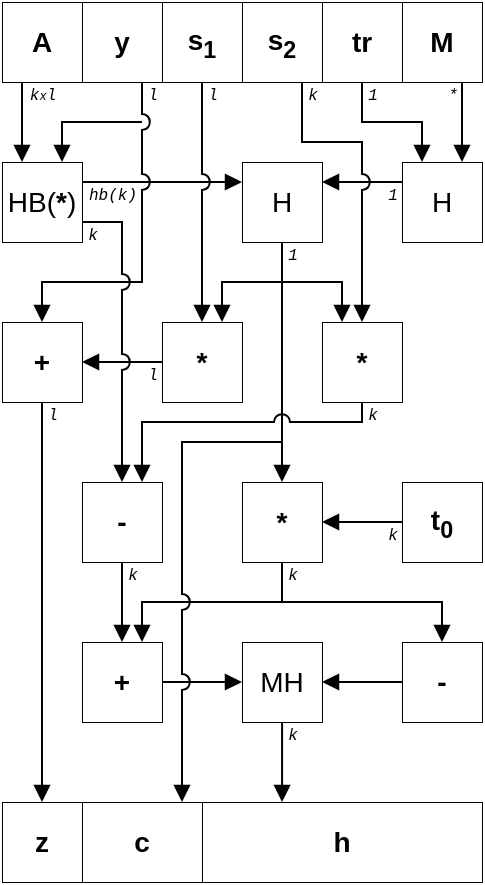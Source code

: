 <mxfile version="20.3.0" type="device"><diagram id="kgpKYQtTHZ0yAKxKKP6v" name="Page-1"><mxGraphModel dx="677" dy="431" grid="1" gridSize="10" guides="1" tooltips="1" connect="1" arrows="1" fold="1" page="1" pageScale="1" pageWidth="850" pageHeight="1100" math="0" shadow="0"><root><mxCell id="0"/><mxCell id="1" parent="0"/><mxCell id="dFb1fOfkgWLa8ki5pc7w-33" style="edgeStyle=orthogonalEdgeStyle;rounded=0;jumpStyle=arc;jumpSize=8;orthogonalLoop=1;jettySize=auto;html=1;entryX=0.5;entryY=0;entryDx=0;entryDy=0;endArrow=block;endFill=1;" parent="1" source="dFb1fOfkgWLa8ki5pc7w-8" target="dFb1fOfkgWLa8ki5pc7w-32" edge="1"><mxGeometry relative="1" as="geometry"/></mxCell><mxCell id="9cmA0hQNFxoOdOFhQ6iF-42" style="edgeStyle=orthogonalEdgeStyle;rounded=0;jumpStyle=arc;jumpSize=10;orthogonalLoop=1;jettySize=auto;html=1;entryX=0.25;entryY=0;entryDx=0;entryDy=0;fontSize=6;startArrow=none;startFill=0;endArrow=block;endFill=1;exitX=0.25;exitY=1;exitDx=0;exitDy=0;" parent="1" source="3KpETBeqzy1ZQJSmCBxF-336" target="GimO8Tfs8xw4bccf_avH-1" edge="1"><mxGeometry relative="1" as="geometry"><Array as="points"><mxPoint x="330" y="320"/></Array><mxPoint x="190" y="310" as="sourcePoint"/></mxGeometry></mxCell><mxCell id="3KpETBeqzy1ZQJSmCBxF-336" value="&lt;b&gt;A&lt;/b&gt;" style="rounded=0;whiteSpace=wrap;html=1;strokeWidth=0.5;fontFamily=Helvetica;fontSize=14;fillColor=default;" parent="1" vertex="1"><mxGeometry x="320" y="240" width="40" height="40" as="geometry"/></mxCell><mxCell id="3KpETBeqzy1ZQJSmCBxF-337" value="&lt;b&gt;y&lt;/b&gt;" style="rounded=0;whiteSpace=wrap;html=1;strokeWidth=0.5;fontFamily=Helvetica;fontSize=14;fillColor=default;" parent="1" vertex="1"><mxGeometry x="360" y="240" width="40" height="40" as="geometry"/></mxCell><mxCell id="3KpETBeqzy1ZQJSmCBxF-338" value="&lt;b&gt;s&lt;sub&gt;1&lt;/sub&gt;&lt;/b&gt;" style="rounded=0;whiteSpace=wrap;html=1;strokeWidth=0.5;fontFamily=Helvetica;fontSize=14;fillColor=default;" parent="1" vertex="1"><mxGeometry x="400" y="240" width="40" height="40" as="geometry"/></mxCell><mxCell id="dFb1fOfkgWLa8ki5pc7w-9" style="edgeStyle=orthogonalEdgeStyle;rounded=0;orthogonalLoop=1;jettySize=auto;html=1;entryX=0;entryY=0.25;entryDx=0;entryDy=0;endArrow=block;endFill=1;exitX=1;exitY=0.25;exitDx=0;exitDy=0;" parent="1" source="GimO8Tfs8xw4bccf_avH-1" target="dFb1fOfkgWLa8ki5pc7w-8" edge="1"><mxGeometry relative="1" as="geometry"/></mxCell><mxCell id="dFb1fOfkgWLa8ki5pc7w-59" style="edgeStyle=orthogonalEdgeStyle;rounded=0;jumpStyle=arc;jumpSize=8;orthogonalLoop=1;jettySize=auto;html=1;exitX=0.75;exitY=0;exitDx=0;exitDy=0;endArrow=block;endFill=1;entryX=0.75;entryY=0;entryDx=0;entryDy=0;" parent="1" target="GimO8Tfs8xw4bccf_avH-1" edge="1"><mxGeometry relative="1" as="geometry"><mxPoint x="390" y="300" as="sourcePoint"/><Array as="points"><mxPoint x="350" y="300"/></Array></mxGeometry></mxCell><mxCell id="GimO8Tfs8xw4bccf_avH-1" value="HB(&lt;b&gt;*&lt;/b&gt;)" style="rounded=0;whiteSpace=wrap;html=1;strokeWidth=0.5;fontFamily=Helvetica;fontSize=14;fillColor=default;" parent="1" vertex="1"><mxGeometry x="320" y="320" width="40" height="40" as="geometry"/></mxCell><mxCell id="GimO8Tfs8xw4bccf_avH-8" value="&lt;font face=&quot;Courier New&quot; style=&quot;font-size: 8px;&quot;&gt;k&lt;/font&gt;&lt;font face=&quot;Courier New&quot; style=&quot;font-size: 6px;&quot;&gt;x&lt;/font&gt;&lt;font face=&quot;Courier New&quot; style=&quot;font-size: 8px;&quot;&gt;l&lt;/font&gt;" style="text;html=1;align=center;verticalAlign=middle;resizable=0;points=[];autosize=1;strokeColor=none;fillColor=none;fontStyle=2" parent="1" vertex="1"><mxGeometry x="320" y="270" width="40" height="30" as="geometry"/></mxCell><mxCell id="9cmA0hQNFxoOdOFhQ6iF-6" value="&lt;b&gt;c&lt;/b&gt;" style="rounded=0;whiteSpace=wrap;html=1;strokeWidth=0.5;fontFamily=Helvetica;fontSize=14;fillColor=default;" parent="1" vertex="1"><mxGeometry x="360" y="640" width="60" height="40" as="geometry"/></mxCell><mxCell id="9cmA0hQNFxoOdOFhQ6iF-7" value="&lt;b&gt;z&lt;/b&gt;" style="rounded=0;whiteSpace=wrap;html=1;strokeWidth=0.5;fontFamily=Helvetica;fontSize=14;fillColor=default;" parent="1" vertex="1"><mxGeometry x="320" y="640" width="40" height="40" as="geometry"/></mxCell><mxCell id="dFb1fOfkgWLa8ki5pc7w-6" style="edgeStyle=orthogonalEdgeStyle;rounded=0;orthogonalLoop=1;jettySize=auto;html=1;exitX=0.75;exitY=1;exitDx=0;exitDy=0;entryX=0.75;entryY=0;entryDx=0;entryDy=0;endArrow=block;endFill=1;" parent="1" source="9cmA0hQNFxoOdOFhQ6iF-24" target="dFb1fOfkgWLa8ki5pc7w-3" edge="1"><mxGeometry relative="1" as="geometry"/></mxCell><mxCell id="9cmA0hQNFxoOdOFhQ6iF-24" value="&lt;b&gt;M&lt;/b&gt;" style="rounded=0;whiteSpace=wrap;html=1;strokeWidth=0.5;fontFamily=Helvetica;fontSize=14;fillColor=default;" parent="1" vertex="1"><mxGeometry x="520" y="240" width="40" height="40" as="geometry"/></mxCell><mxCell id="dFb1fOfkgWLa8ki5pc7w-1" value="&lt;b&gt;s&lt;sub&gt;2&lt;/sub&gt;&lt;/b&gt;" style="rounded=0;whiteSpace=wrap;html=1;strokeWidth=0.5;fontFamily=Helvetica;fontSize=14;fillColor=default;" parent="1" vertex="1"><mxGeometry x="440" y="240" width="40" height="40" as="geometry"/></mxCell><mxCell id="dFb1fOfkgWLa8ki5pc7w-5" style="edgeStyle=orthogonalEdgeStyle;rounded=0;orthogonalLoop=1;jettySize=auto;html=1;entryX=0.25;entryY=0;entryDx=0;entryDy=0;endArrow=block;endFill=1;" parent="1" source="dFb1fOfkgWLa8ki5pc7w-2" target="dFb1fOfkgWLa8ki5pc7w-3" edge="1"><mxGeometry relative="1" as="geometry"/></mxCell><mxCell id="dFb1fOfkgWLa8ki5pc7w-2" value="&lt;b&gt;tr&lt;/b&gt;" style="rounded=0;whiteSpace=wrap;html=1;strokeWidth=0.5;fontFamily=Helvetica;fontSize=14;fillColor=default;" parent="1" vertex="1"><mxGeometry x="480" y="240" width="40" height="40" as="geometry"/></mxCell><mxCell id="dFb1fOfkgWLa8ki5pc7w-10" style="edgeStyle=orthogonalEdgeStyle;rounded=0;orthogonalLoop=1;jettySize=auto;html=1;entryX=1;entryY=0.25;entryDx=0;entryDy=0;endArrow=block;endFill=1;exitX=0;exitY=0.25;exitDx=0;exitDy=0;" parent="1" source="dFb1fOfkgWLa8ki5pc7w-3" target="dFb1fOfkgWLa8ki5pc7w-8" edge="1"><mxGeometry relative="1" as="geometry"/></mxCell><mxCell id="dFb1fOfkgWLa8ki5pc7w-3" value="H" style="rounded=0;whiteSpace=wrap;html=1;strokeWidth=0.5;fontFamily=Helvetica;fontSize=14;fillColor=default;" parent="1" vertex="1"><mxGeometry x="520" y="320" width="40" height="40" as="geometry"/></mxCell><mxCell id="dFb1fOfkgWLa8ki5pc7w-8" value="H" style="rounded=0;whiteSpace=wrap;html=1;strokeWidth=0.5;fontFamily=Helvetica;fontSize=14;fillColor=default;" parent="1" vertex="1"><mxGeometry x="440" y="320" width="40" height="40" as="geometry"/></mxCell><mxCell id="dFb1fOfkgWLa8ki5pc7w-47" style="edgeStyle=orthogonalEdgeStyle;rounded=0;jumpStyle=arc;jumpSize=8;orthogonalLoop=1;jettySize=auto;html=1;entryX=0.5;entryY=0;entryDx=0;entryDy=0;endArrow=block;endFill=1;" parent="1" source="dFb1fOfkgWLa8ki5pc7w-11" target="9cmA0hQNFxoOdOFhQ6iF-7" edge="1"><mxGeometry relative="1" as="geometry"/></mxCell><mxCell id="dFb1fOfkgWLa8ki5pc7w-11" value="&lt;b&gt;+&lt;/b&gt;" style="rounded=0;whiteSpace=wrap;html=1;strokeWidth=0.5;fontFamily=Helvetica;fontSize=14;fillColor=default;" parent="1" vertex="1"><mxGeometry x="320" y="400" width="40" height="40" as="geometry"/></mxCell><mxCell id="dFb1fOfkgWLa8ki5pc7w-12" style="edgeStyle=orthogonalEdgeStyle;rounded=0;orthogonalLoop=1;jettySize=auto;html=1;exitX=0.75;exitY=1;exitDx=0;exitDy=0;entryX=0.5;entryY=0;entryDx=0;entryDy=0;endArrow=block;endFill=1;jumpStyle=arc;jumpSize=8;" parent="1" source="3KpETBeqzy1ZQJSmCBxF-337" target="dFb1fOfkgWLa8ki5pc7w-11" edge="1"><mxGeometry relative="1" as="geometry"><Array as="points"><mxPoint x="390" y="380"/><mxPoint x="340" y="380"/></Array></mxGeometry></mxCell><mxCell id="dFb1fOfkgWLa8ki5pc7w-20" style="edgeStyle=orthogonalEdgeStyle;rounded=0;jumpStyle=arc;jumpSize=8;orthogonalLoop=1;jettySize=auto;html=1;entryX=1;entryY=0.5;entryDx=0;entryDy=0;endArrow=block;endFill=1;" parent="1" source="dFb1fOfkgWLa8ki5pc7w-13" target="dFb1fOfkgWLa8ki5pc7w-11" edge="1"><mxGeometry relative="1" as="geometry"/></mxCell><mxCell id="dFb1fOfkgWLa8ki5pc7w-67" style="edgeStyle=orthogonalEdgeStyle;rounded=0;jumpStyle=arc;jumpSize=8;orthogonalLoop=1;jettySize=auto;html=1;exitX=0.75;exitY=0;exitDx=0;exitDy=0;endArrow=block;endFill=1;entryX=0.75;entryY=0;entryDx=0;entryDy=0;" parent="1" target="dFb1fOfkgWLa8ki5pc7w-13" edge="1"><mxGeometry relative="1" as="geometry"><mxPoint x="460" y="380.0" as="sourcePoint"/><Array as="points"><mxPoint x="430" y="380"/></Array></mxGeometry></mxCell><mxCell id="dFb1fOfkgWLa8ki5pc7w-13" value="&lt;b&gt;*&lt;/b&gt;" style="rounded=0;whiteSpace=wrap;html=1;strokeWidth=0.5;fontFamily=Helvetica;fontSize=14;fillColor=default;" parent="1" vertex="1"><mxGeometry x="400" y="400" width="40" height="40" as="geometry"/></mxCell><mxCell id="dFb1fOfkgWLa8ki5pc7w-34" style="edgeStyle=orthogonalEdgeStyle;rounded=0;jumpStyle=arc;jumpSize=8;orthogonalLoop=1;jettySize=auto;html=1;entryX=0.75;entryY=0;entryDx=0;entryDy=0;endArrow=block;endFill=1;" parent="1" source="dFb1fOfkgWLa8ki5pc7w-14" target="dFb1fOfkgWLa8ki5pc7w-22" edge="1"><mxGeometry relative="1" as="geometry"><Array as="points"><mxPoint x="500" y="450"/><mxPoint x="390" y="450"/></Array></mxGeometry></mxCell><mxCell id="dFb1fOfkgWLa8ki5pc7w-65" style="edgeStyle=orthogonalEdgeStyle;rounded=0;jumpStyle=arc;jumpSize=8;orthogonalLoop=1;jettySize=auto;html=1;endArrow=block;endFill=1;entryX=0.25;entryY=0;entryDx=0;entryDy=0;" parent="1" target="dFb1fOfkgWLa8ki5pc7w-14" edge="1"><mxGeometry relative="1" as="geometry"><mxPoint x="460" y="380" as="sourcePoint"/><Array as="points"><mxPoint x="460" y="380"/><mxPoint x="490" y="380"/></Array></mxGeometry></mxCell><mxCell id="dFb1fOfkgWLa8ki5pc7w-14" value="&lt;b&gt;*&lt;/b&gt;" style="rounded=0;whiteSpace=wrap;html=1;strokeWidth=0.5;fontFamily=Helvetica;fontSize=14;fillColor=default;" parent="1" vertex="1"><mxGeometry x="480" y="400" width="40" height="40" as="geometry"/></mxCell><mxCell id="dFb1fOfkgWLa8ki5pc7w-18" style="edgeStyle=orthogonalEdgeStyle;rounded=0;jumpStyle=arc;jumpSize=8;orthogonalLoop=1;jettySize=auto;html=1;entryX=0.5;entryY=0;entryDx=0;entryDy=0;endArrow=block;endFill=1;" parent="1" source="dFb1fOfkgWLa8ki5pc7w-1" target="dFb1fOfkgWLa8ki5pc7w-14" edge="1"><mxGeometry relative="1" as="geometry"><Array as="points"><mxPoint x="470" y="310"/><mxPoint x="500" y="310"/></Array></mxGeometry></mxCell><mxCell id="dFb1fOfkgWLa8ki5pc7w-17" style="edgeStyle=orthogonalEdgeStyle;rounded=0;jumpStyle=arc;jumpSize=8;orthogonalLoop=1;jettySize=auto;html=1;endArrow=block;endFill=1;" parent="1" source="3KpETBeqzy1ZQJSmCBxF-338" target="dFb1fOfkgWLa8ki5pc7w-13" edge="1"><mxGeometry relative="1" as="geometry"/></mxCell><mxCell id="dFb1fOfkgWLa8ki5pc7w-23" style="edgeStyle=orthogonalEdgeStyle;rounded=0;jumpStyle=arc;jumpSize=8;orthogonalLoop=1;jettySize=auto;html=1;endArrow=block;endFill=1;entryX=0.5;entryY=0;entryDx=0;entryDy=0;exitX=1;exitY=0.75;exitDx=0;exitDy=0;" parent="1" source="GimO8Tfs8xw4bccf_avH-1" target="dFb1fOfkgWLa8ki5pc7w-22" edge="1"><mxGeometry relative="1" as="geometry"><mxPoint x="380" y="350" as="sourcePoint"/></mxGeometry></mxCell><mxCell id="dFb1fOfkgWLa8ki5pc7w-30" style="edgeStyle=orthogonalEdgeStyle;rounded=0;jumpStyle=arc;jumpSize=8;orthogonalLoop=1;jettySize=auto;html=1;entryX=0.5;entryY=0;entryDx=0;entryDy=0;endArrow=block;endFill=1;" parent="1" source="dFb1fOfkgWLa8ki5pc7w-22" target="dFb1fOfkgWLa8ki5pc7w-29" edge="1"><mxGeometry relative="1" as="geometry"/></mxCell><mxCell id="dFb1fOfkgWLa8ki5pc7w-22" value="&lt;b&gt;-&lt;/b&gt;" style="rounded=0;whiteSpace=wrap;html=1;strokeWidth=0.5;fontFamily=Helvetica;fontSize=14;fillColor=default;" parent="1" vertex="1"><mxGeometry x="360" y="480" width="40" height="40" as="geometry"/></mxCell><mxCell id="dFb1fOfkgWLa8ki5pc7w-36" style="edgeStyle=orthogonalEdgeStyle;rounded=0;jumpStyle=arc;jumpSize=8;orthogonalLoop=1;jettySize=auto;html=1;entryX=1;entryY=0.5;entryDx=0;entryDy=0;endArrow=block;endFill=1;" parent="1" source="dFb1fOfkgWLa8ki5pc7w-26" target="dFb1fOfkgWLa8ki5pc7w-32" edge="1"><mxGeometry relative="1" as="geometry"/></mxCell><mxCell id="dFb1fOfkgWLa8ki5pc7w-26" value="&lt;b&gt;t&lt;sub&gt;0&lt;/sub&gt;&lt;/b&gt;" style="rounded=0;whiteSpace=wrap;html=1;strokeWidth=0.5;fontFamily=Helvetica;fontSize=14;fillColor=default;" parent="1" vertex="1"><mxGeometry x="520" y="480" width="40" height="40" as="geometry"/></mxCell><mxCell id="dFb1fOfkgWLa8ki5pc7w-49" style="edgeStyle=orthogonalEdgeStyle;rounded=0;jumpStyle=arc;jumpSize=8;orthogonalLoop=1;jettySize=auto;html=1;entryX=0;entryY=0.5;entryDx=0;entryDy=0;endArrow=block;endFill=1;" parent="1" source="dFb1fOfkgWLa8ki5pc7w-29" target="dFb1fOfkgWLa8ki5pc7w-37" edge="1"><mxGeometry relative="1" as="geometry"/></mxCell><mxCell id="dFb1fOfkgWLa8ki5pc7w-29" value="&lt;b&gt;+&lt;/b&gt;" style="rounded=0;whiteSpace=wrap;html=1;strokeWidth=0.5;fontFamily=Helvetica;fontSize=14;fillColor=default;" parent="1" vertex="1"><mxGeometry x="360" y="560" width="40" height="40" as="geometry"/></mxCell><mxCell id="dFb1fOfkgWLa8ki5pc7w-35" style="edgeStyle=orthogonalEdgeStyle;rounded=0;jumpStyle=arc;jumpSize=8;orthogonalLoop=1;jettySize=auto;html=1;entryX=0.75;entryY=0;entryDx=0;entryDy=0;endArrow=block;endFill=1;" parent="1" source="dFb1fOfkgWLa8ki5pc7w-32" target="dFb1fOfkgWLa8ki5pc7w-29" edge="1"><mxGeometry relative="1" as="geometry"><Array as="points"><mxPoint x="460" y="540"/><mxPoint x="390" y="540"/></Array></mxGeometry></mxCell><mxCell id="dFb1fOfkgWLa8ki5pc7w-32" value="&lt;b&gt;*&lt;/b&gt;" style="rounded=0;whiteSpace=wrap;html=1;strokeWidth=0.5;fontFamily=Helvetica;fontSize=14;fillColor=default;" parent="1" vertex="1"><mxGeometry x="440" y="480" width="40" height="40" as="geometry"/></mxCell><mxCell id="dFb1fOfkgWLa8ki5pc7w-43" style="edgeStyle=orthogonalEdgeStyle;rounded=0;jumpStyle=arc;jumpSize=8;orthogonalLoop=1;jettySize=auto;html=1;entryX=0.286;entryY=0;entryDx=0;entryDy=0;entryPerimeter=0;endArrow=block;endFill=1;" parent="1" source="dFb1fOfkgWLa8ki5pc7w-37" target="dFb1fOfkgWLa8ki5pc7w-42" edge="1"><mxGeometry relative="1" as="geometry"/></mxCell><mxCell id="dFb1fOfkgWLa8ki5pc7w-37" value="MH" style="rounded=0;whiteSpace=wrap;html=1;strokeWidth=0.5;fontFamily=Helvetica;fontSize=14;fillColor=default;" parent="1" vertex="1"><mxGeometry x="440" y="560" width="40" height="40" as="geometry"/></mxCell><mxCell id="dFb1fOfkgWLa8ki5pc7w-40" style="edgeStyle=orthogonalEdgeStyle;rounded=0;jumpStyle=arc;jumpSize=8;orthogonalLoop=1;jettySize=auto;html=1;exitX=0;exitY=0.5;exitDx=0;exitDy=0;endArrow=block;endFill=1;" parent="1" source="dFb1fOfkgWLa8ki5pc7w-38" edge="1"><mxGeometry relative="1" as="geometry"><mxPoint x="480" y="580" as="targetPoint"/><Array as="points"/></mxGeometry></mxCell><mxCell id="dFb1fOfkgWLa8ki5pc7w-77" style="edgeStyle=orthogonalEdgeStyle;rounded=0;jumpStyle=arc;jumpSize=8;orthogonalLoop=1;jettySize=auto;html=1;exitX=0.5;exitY=0;exitDx=0;exitDy=0;endArrow=block;endFill=1;entryX=0.5;entryY=0;entryDx=0;entryDy=0;" parent="1" target="dFb1fOfkgWLa8ki5pc7w-38" edge="1"><mxGeometry relative="1" as="geometry"><mxPoint x="460" y="540.0" as="sourcePoint"/><Array as="points"><mxPoint x="540" y="540"/></Array></mxGeometry></mxCell><mxCell id="dFb1fOfkgWLa8ki5pc7w-38" value="&lt;b&gt;-&lt;/b&gt;" style="rounded=0;whiteSpace=wrap;html=1;strokeWidth=0.5;fontFamily=Helvetica;fontSize=14;fillColor=default;" parent="1" vertex="1"><mxGeometry x="520" y="560" width="40" height="40" as="geometry"/></mxCell><mxCell id="dFb1fOfkgWLa8ki5pc7w-42" value="&lt;b&gt;h&lt;/b&gt;" style="rounded=0;whiteSpace=wrap;html=1;strokeWidth=0.5;fontFamily=Helvetica;fontSize=14;fillColor=default;" parent="1" vertex="1"><mxGeometry x="420" y="640" width="140" height="40" as="geometry"/></mxCell><mxCell id="dFb1fOfkgWLa8ki5pc7w-46" style="edgeStyle=orthogonalEdgeStyle;rounded=0;jumpStyle=arc;jumpSize=8;orthogonalLoop=1;jettySize=auto;html=1;exitX=0.75;exitY=0;exitDx=0;exitDy=0;endArrow=block;endFill=1;" parent="1" target="9cmA0hQNFxoOdOFhQ6iF-6" edge="1"><mxGeometry relative="1" as="geometry"><mxPoint x="460" y="460" as="sourcePoint"/><Array as="points"><mxPoint x="410" y="460"/></Array></mxGeometry></mxCell><mxCell id="dFb1fOfkgWLa8ki5pc7w-53" value="&lt;font face=&quot;Courier New&quot;&gt;&lt;span style=&quot;font-size: 8px;&quot;&gt;l&lt;/span&gt;&lt;/font&gt;" style="text;html=1;align=center;verticalAlign=middle;resizable=0;points=[];autosize=1;strokeColor=none;fillColor=none;fontStyle=2" parent="1" vertex="1"><mxGeometry x="410" y="270" width="30" height="30" as="geometry"/></mxCell><mxCell id="dFb1fOfkgWLa8ki5pc7w-54" value="&lt;font face=&quot;Courier New&quot;&gt;&lt;span style=&quot;font-size: 8px;&quot;&gt;k&lt;/span&gt;&lt;/font&gt;" style="text;html=1;align=center;verticalAlign=middle;resizable=0;points=[];autosize=1;strokeColor=none;fillColor=none;fontStyle=2" parent="1" vertex="1"><mxGeometry x="460" y="270" width="30" height="30" as="geometry"/></mxCell><mxCell id="dFb1fOfkgWLa8ki5pc7w-55" value="&lt;font face=&quot;Courier New&quot;&gt;&lt;span style=&quot;font-size: 8px;&quot;&gt;1&lt;/span&gt;&lt;/font&gt;" style="text;html=1;align=center;verticalAlign=middle;resizable=0;points=[];autosize=1;strokeColor=none;fillColor=none;fontStyle=2" parent="1" vertex="1"><mxGeometry x="490" y="270" width="30" height="30" as="geometry"/></mxCell><mxCell id="dFb1fOfkgWLa8ki5pc7w-57" value="&lt;font face=&quot;Courier New&quot;&gt;&lt;span style=&quot;font-size: 8px;&quot;&gt;*&lt;/span&gt;&lt;/font&gt;" style="text;html=1;align=center;verticalAlign=middle;resizable=0;points=[];autosize=1;strokeColor=none;fillColor=none;fontStyle=2" parent="1" vertex="1"><mxGeometry x="530" y="270" width="30" height="30" as="geometry"/></mxCell><mxCell id="dFb1fOfkgWLa8ki5pc7w-61" value="&lt;font face=&quot;Courier New&quot;&gt;&lt;span style=&quot;font-size: 8px;&quot;&gt;l&lt;/span&gt;&lt;/font&gt;" style="text;html=1;align=center;verticalAlign=middle;resizable=0;points=[];autosize=1;strokeColor=none;fillColor=none;fontStyle=2" parent="1" vertex="1"><mxGeometry x="380" y="270" width="30" height="30" as="geometry"/></mxCell><mxCell id="dFb1fOfkgWLa8ki5pc7w-63" value="&lt;font face=&quot;Courier New&quot;&gt;&lt;span style=&quot;font-size: 8px;&quot;&gt;1&lt;/span&gt;&lt;/font&gt;" style="text;html=1;align=center;verticalAlign=middle;resizable=0;points=[];autosize=1;strokeColor=none;fillColor=none;fontStyle=2" parent="1" vertex="1"><mxGeometry x="500" y="320" width="30" height="30" as="geometry"/></mxCell><mxCell id="dFb1fOfkgWLa8ki5pc7w-68" value="&lt;font face=&quot;Courier New&quot;&gt;&lt;span style=&quot;font-size: 8px;&quot;&gt;1&lt;/span&gt;&lt;/font&gt;" style="text;html=1;align=center;verticalAlign=middle;resizable=0;points=[];autosize=1;strokeColor=none;fillColor=none;fontStyle=2" parent="1" vertex="1"><mxGeometry x="450" y="350" width="30" height="30" as="geometry"/></mxCell><mxCell id="dFb1fOfkgWLa8ki5pc7w-71" value="&lt;font face=&quot;Courier New&quot;&gt;&lt;span style=&quot;font-size: 8px;&quot;&gt;l&lt;/span&gt;&lt;/font&gt;" style="text;html=1;align=center;verticalAlign=middle;resizable=0;points=[];autosize=1;strokeColor=none;fillColor=none;fontStyle=2" parent="1" vertex="1"><mxGeometry x="380" y="410" width="30" height="30" as="geometry"/></mxCell><mxCell id="dFb1fOfkgWLa8ki5pc7w-72" value="&lt;font face=&quot;Courier New&quot;&gt;&lt;span style=&quot;font-size: 8px;&quot;&gt;k&lt;/span&gt;&lt;/font&gt;" style="text;html=1;align=center;verticalAlign=middle;resizable=0;points=[];autosize=1;strokeColor=none;fillColor=none;fontStyle=2" parent="1" vertex="1"><mxGeometry x="490" y="430" width="30" height="30" as="geometry"/></mxCell><mxCell id="dFb1fOfkgWLa8ki5pc7w-73" value="&lt;font face=&quot;Courier New&quot;&gt;&lt;span style=&quot;font-size: 8px;&quot;&gt;l&lt;/span&gt;&lt;/font&gt;" style="text;html=1;align=center;verticalAlign=middle;resizable=0;points=[];autosize=1;strokeColor=none;fillColor=none;fontStyle=2" parent="1" vertex="1"><mxGeometry x="330" y="430" width="30" height="30" as="geometry"/></mxCell><mxCell id="dFb1fOfkgWLa8ki5pc7w-74" value="&lt;font face=&quot;Courier New&quot;&gt;&lt;span style=&quot;font-size: 8px;&quot;&gt;k&lt;/span&gt;&lt;/font&gt;" style="text;html=1;align=center;verticalAlign=middle;resizable=0;points=[];autosize=1;strokeColor=none;fillColor=none;fontStyle=2" parent="1" vertex="1"><mxGeometry x="370" y="510" width="30" height="30" as="geometry"/></mxCell><mxCell id="dFb1fOfkgWLa8ki5pc7w-75" value="&lt;font face=&quot;Courier New&quot;&gt;&lt;span style=&quot;font-size: 8px;&quot;&gt;k&lt;/span&gt;&lt;/font&gt;" style="text;html=1;align=center;verticalAlign=middle;resizable=0;points=[];autosize=1;strokeColor=none;fillColor=none;fontStyle=2" parent="1" vertex="1"><mxGeometry x="500" y="490" width="30" height="30" as="geometry"/></mxCell><mxCell id="dFb1fOfkgWLa8ki5pc7w-78" value="&lt;font face=&quot;Courier New&quot;&gt;&lt;span style=&quot;font-size: 8px;&quot;&gt;k&lt;/span&gt;&lt;/font&gt;" style="text;html=1;align=center;verticalAlign=middle;resizable=0;points=[];autosize=1;strokeColor=none;fillColor=none;fontStyle=2" parent="1" vertex="1"><mxGeometry x="450" y="510" width="30" height="30" as="geometry"/></mxCell><mxCell id="dFb1fOfkgWLa8ki5pc7w-79" value="&lt;font face=&quot;Courier New&quot;&gt;&lt;span style=&quot;font-size: 8px;&quot;&gt;k&lt;/span&gt;&lt;/font&gt;" style="text;html=1;align=center;verticalAlign=middle;resizable=0;points=[];autosize=1;strokeColor=none;fillColor=none;fontStyle=2" parent="1" vertex="1"><mxGeometry x="450" y="590" width="30" height="30" as="geometry"/></mxCell><mxCell id="yRsRcANwPJTkU3xY2S1Z-1" value="&lt;font face=&quot;Courier New&quot;&gt;&lt;span style=&quot;font-size: 8px;&quot;&gt;hb(k)&lt;/span&gt;&lt;/font&gt;" style="text;html=1;align=center;verticalAlign=middle;resizable=0;points=[];autosize=1;strokeColor=none;fillColor=none;fontStyle=2" parent="1" vertex="1"><mxGeometry x="350" y="320" width="50" height="30" as="geometry"/></mxCell><mxCell id="yRsRcANwPJTkU3xY2S1Z-2" value="&lt;font face=&quot;Courier New&quot;&gt;&lt;span style=&quot;font-size: 8px;&quot;&gt;k&lt;/span&gt;&lt;/font&gt;" style="text;html=1;align=center;verticalAlign=middle;resizable=0;points=[];autosize=1;strokeColor=none;fillColor=none;fontStyle=2" parent="1" vertex="1"><mxGeometry x="350" y="340" width="30" height="30" as="geometry"/></mxCell></root></mxGraphModel></diagram></mxfile>